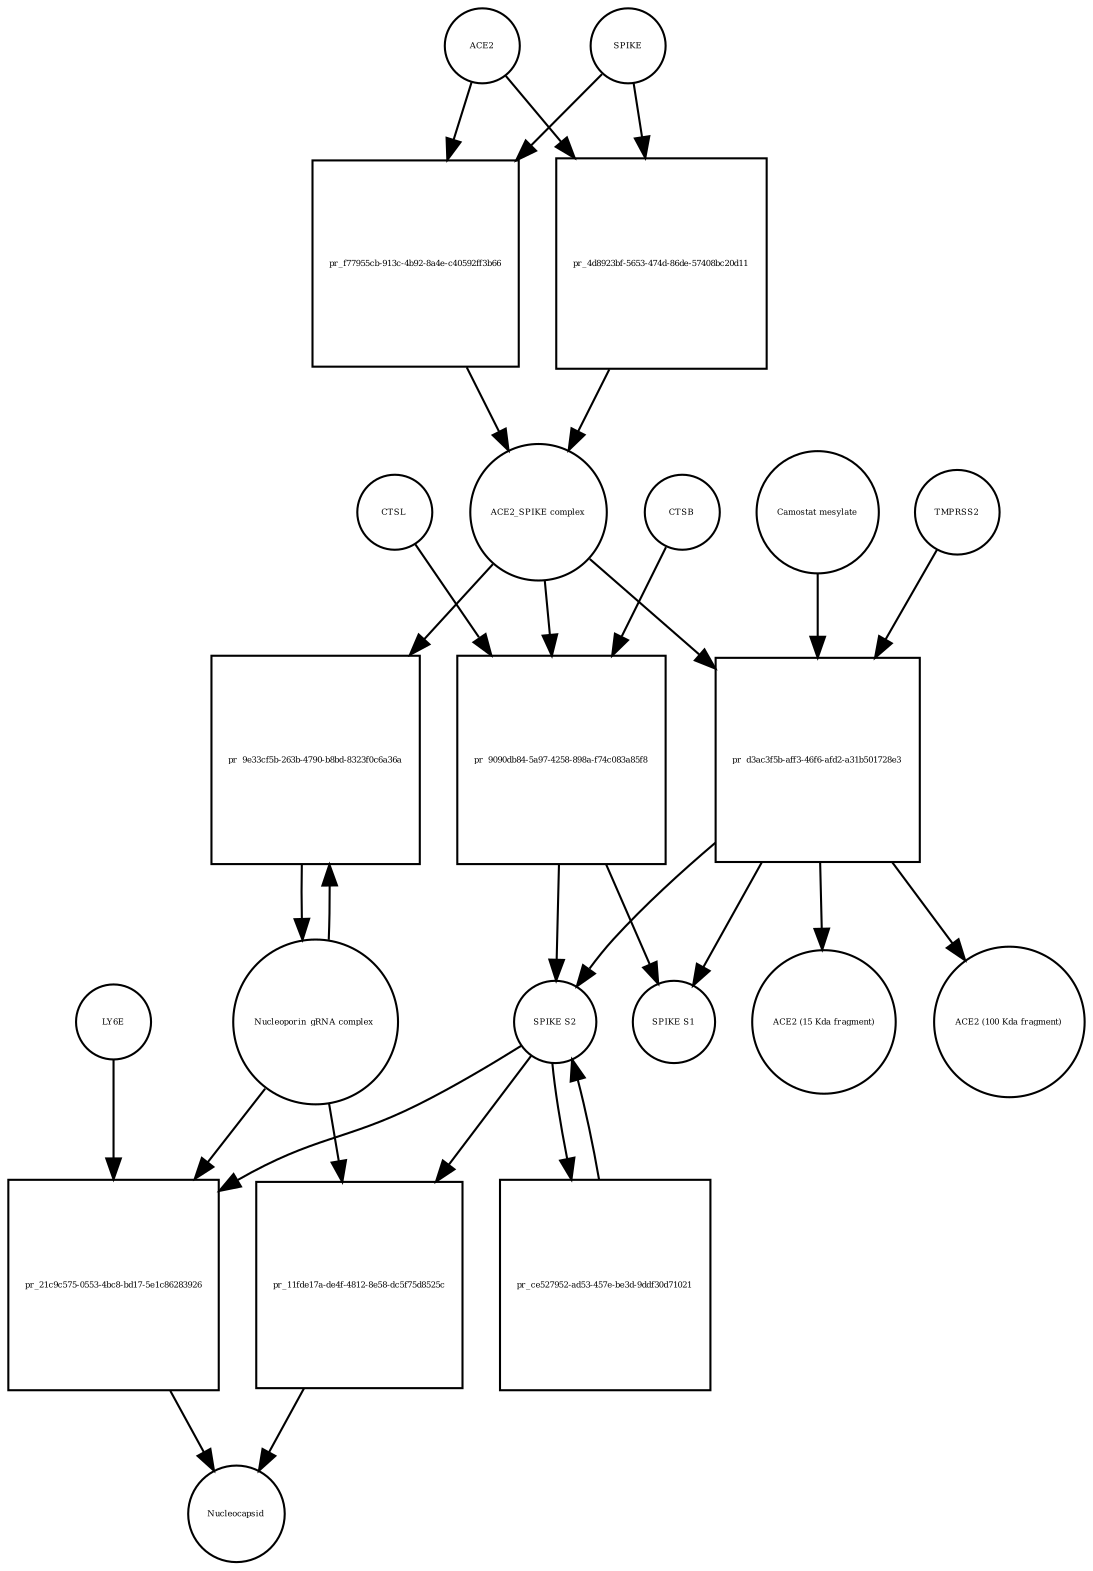 strict digraph  {
ACE2 [annotation="", bipartite=0, cls=macromolecule, fontsize=4, label=ACE2, shape=circle];
"pr_f77955cb-913c-4b92-8a4e-c40592ff3b66" [annotation="", bipartite=1, cls=process, fontsize=4, label="pr_f77955cb-913c-4b92-8a4e-c40592ff3b66", shape=square];
"ACE2_SPIKE complex" [annotation="", bipartite=0, cls=complex, fontsize=4, label="ACE2_SPIKE complex", shape=circle];
SPIKE [annotation="", bipartite=0, cls="macromolecule multimer", fontsize=4, label=SPIKE, shape=circle];
"Nucleoporin_gRNA complex " [annotation="", bipartite=0, cls=complex, fontsize=4, label="Nucleoporin_gRNA complex ", shape=circle];
"pr_9e33cf5b-263b-4790-b8bd-8323f0c6a36a" [annotation="", bipartite=1, cls=process, fontsize=4, label="pr_9e33cf5b-263b-4790-b8bd-8323f0c6a36a", shape=square];
"pr_9090db84-5a97-4258-898a-f74c083a85f8" [annotation="", bipartite=1, cls=process, fontsize=4, label="pr_9090db84-5a97-4258-898a-f74c083a85f8", shape=square];
"SPIKE S2" [annotation="", bipartite=0, cls=macromolecule, fontsize=4, label="SPIKE S2", shape=circle];
CTSB [annotation="", bipartite=0, cls=macromolecule, fontsize=4, label=CTSB, shape=circle];
CTSL [annotation="", bipartite=0, cls=macromolecule, fontsize=4, label=CTSL, shape=circle];
"SPIKE S1" [annotation="", bipartite=0, cls=macromolecule, fontsize=4, label="SPIKE S1", shape=circle];
"pr_d3ac3f5b-aff3-46f6-afd2-a31b501728e3" [annotation="", bipartite=1, cls=process, fontsize=4, label="pr_d3ac3f5b-aff3-46f6-afd2-a31b501728e3", shape=square];
TMPRSS2 [annotation="", bipartite=0, cls=macromolecule, fontsize=4, label=TMPRSS2, shape=circle];
"Camostat mesylate" [annotation="urn_miriam_pubchem.compound_2536", bipartite=0, cls="simple chemical", fontsize=4, label="Camostat mesylate", shape=circle];
"ACE2 (15 Kda fragment)" [annotation="", bipartite=0, cls=macromolecule, fontsize=4, label="ACE2 (15 Kda fragment)", shape=circle];
"ACE2 (100 Kda fragment)" [annotation="", bipartite=0, cls=macromolecule, fontsize=4, label="ACE2 (100 Kda fragment)", shape=circle];
"pr_4d8923bf-5653-474d-86de-57408bc20d11" [annotation="", bipartite=1, cls=process, fontsize=4, label="pr_4d8923bf-5653-474d-86de-57408bc20d11", shape=square];
"pr_21c9c575-0553-4bc8-bd17-5e1c86283926" [annotation="", bipartite=1, cls=process, fontsize=4, label="pr_21c9c575-0553-4bc8-bd17-5e1c86283926", shape=square];
Nucleocapsid [annotation="", bipartite=0, cls=complex, fontsize=4, label=Nucleocapsid, shape=circle];
LY6E [annotation="", bipartite=0, cls=macromolecule, fontsize=4, label=LY6E, shape=circle];
"pr_ce527952-ad53-457e-be3d-9ddf30d71021" [annotation="", bipartite=1, cls=process, fontsize=4, label="pr_ce527952-ad53-457e-be3d-9ddf30d71021", shape=square];
"pr_11fde17a-de4f-4812-8e58-dc5f75d8525c" [annotation="", bipartite=1, cls=process, fontsize=4, label="pr_11fde17a-de4f-4812-8e58-dc5f75d8525c", shape=square];
ACE2 -> "pr_f77955cb-913c-4b92-8a4e-c40592ff3b66"  [annotation="", interaction_type=consumption];
ACE2 -> "pr_4d8923bf-5653-474d-86de-57408bc20d11"  [annotation="", interaction_type=consumption];
"pr_f77955cb-913c-4b92-8a4e-c40592ff3b66" -> "ACE2_SPIKE complex"  [annotation="", interaction_type=production];
"ACE2_SPIKE complex" -> "pr_9e33cf5b-263b-4790-b8bd-8323f0c6a36a"  [annotation="urn_miriam_pubmed_32142651|urn_miriam_pubmed_32094589", interaction_type=stimulation];
"ACE2_SPIKE complex" -> "pr_9090db84-5a97-4258-898a-f74c083a85f8"  [annotation="", interaction_type=consumption];
"ACE2_SPIKE complex" -> "pr_d3ac3f5b-aff3-46f6-afd2-a31b501728e3"  [annotation="", interaction_type=consumption];
SPIKE -> "pr_f77955cb-913c-4b92-8a4e-c40592ff3b66"  [annotation="", interaction_type=consumption];
SPIKE -> "pr_4d8923bf-5653-474d-86de-57408bc20d11"  [annotation="", interaction_type=consumption];
"Nucleoporin_gRNA complex " -> "pr_9e33cf5b-263b-4790-b8bd-8323f0c6a36a"  [annotation="", interaction_type=consumption];
"Nucleoporin_gRNA complex " -> "pr_21c9c575-0553-4bc8-bd17-5e1c86283926"  [annotation="", interaction_type=consumption];
"Nucleoporin_gRNA complex " -> "pr_11fde17a-de4f-4812-8e58-dc5f75d8525c"  [annotation="", interaction_type=consumption];
"pr_9e33cf5b-263b-4790-b8bd-8323f0c6a36a" -> "Nucleoporin_gRNA complex "  [annotation="", interaction_type=production];
"pr_9090db84-5a97-4258-898a-f74c083a85f8" -> "SPIKE S2"  [annotation="", interaction_type=production];
"pr_9090db84-5a97-4258-898a-f74c083a85f8" -> "SPIKE S1"  [annotation="", interaction_type=production];
"SPIKE S2" -> "pr_21c9c575-0553-4bc8-bd17-5e1c86283926"  [annotation="urn_miriam_doi_10.1101%2F2020.03.05.979260|urn_miriam_doi_10.1101%2F2020.04.02.021469", interaction_type=stimulation];
"SPIKE S2" -> "pr_ce527952-ad53-457e-be3d-9ddf30d71021"  [annotation="", interaction_type=consumption];
"SPIKE S2" -> "pr_11fde17a-de4f-4812-8e58-dc5f75d8525c"  [annotation="", interaction_type=stimulation];
CTSB -> "pr_9090db84-5a97-4258-898a-f74c083a85f8"  [annotation=urn_miriam_pubmed_32142651, interaction_type=catalysis];
CTSL -> "pr_9090db84-5a97-4258-898a-f74c083a85f8"  [annotation=urn_miriam_pubmed_32142651, interaction_type=catalysis];
"pr_d3ac3f5b-aff3-46f6-afd2-a31b501728e3" -> "SPIKE S2"  [annotation="", interaction_type=production];
"pr_d3ac3f5b-aff3-46f6-afd2-a31b501728e3" -> "SPIKE S1"  [annotation="", interaction_type=production];
"pr_d3ac3f5b-aff3-46f6-afd2-a31b501728e3" -> "ACE2 (15 Kda fragment)"  [annotation="", interaction_type=production];
"pr_d3ac3f5b-aff3-46f6-afd2-a31b501728e3" -> "ACE2 (100 Kda fragment)"  [annotation="", interaction_type=production];
TMPRSS2 -> "pr_d3ac3f5b-aff3-46f6-afd2-a31b501728e3"  [annotation="urn_miriam_pubmed_32142651|urn_miriam_pubmed_32094589|urn_miriam_pubmed_24227843", interaction_type=catalysis];
"Camostat mesylate" -> "pr_d3ac3f5b-aff3-46f6-afd2-a31b501728e3"  [annotation="urn_miriam_pubmed_32142651|urn_miriam_pubmed_32094589|urn_miriam_pubmed_24227843", interaction_type=inhibition];
"pr_4d8923bf-5653-474d-86de-57408bc20d11" -> "ACE2_SPIKE complex"  [annotation="", interaction_type=production];
"pr_21c9c575-0553-4bc8-bd17-5e1c86283926" -> Nucleocapsid  [annotation="", interaction_type=production];
LY6E -> "pr_21c9c575-0553-4bc8-bd17-5e1c86283926"  [annotation="urn_miriam_doi_10.1101%2F2020.03.05.979260|urn_miriam_doi_10.1101%2F2020.04.02.021469", interaction_type=inhibition];
"pr_ce527952-ad53-457e-be3d-9ddf30d71021" -> "SPIKE S2"  [annotation="", interaction_type=production];
"pr_11fde17a-de4f-4812-8e58-dc5f75d8525c" -> Nucleocapsid  [annotation="", interaction_type=production];
}
